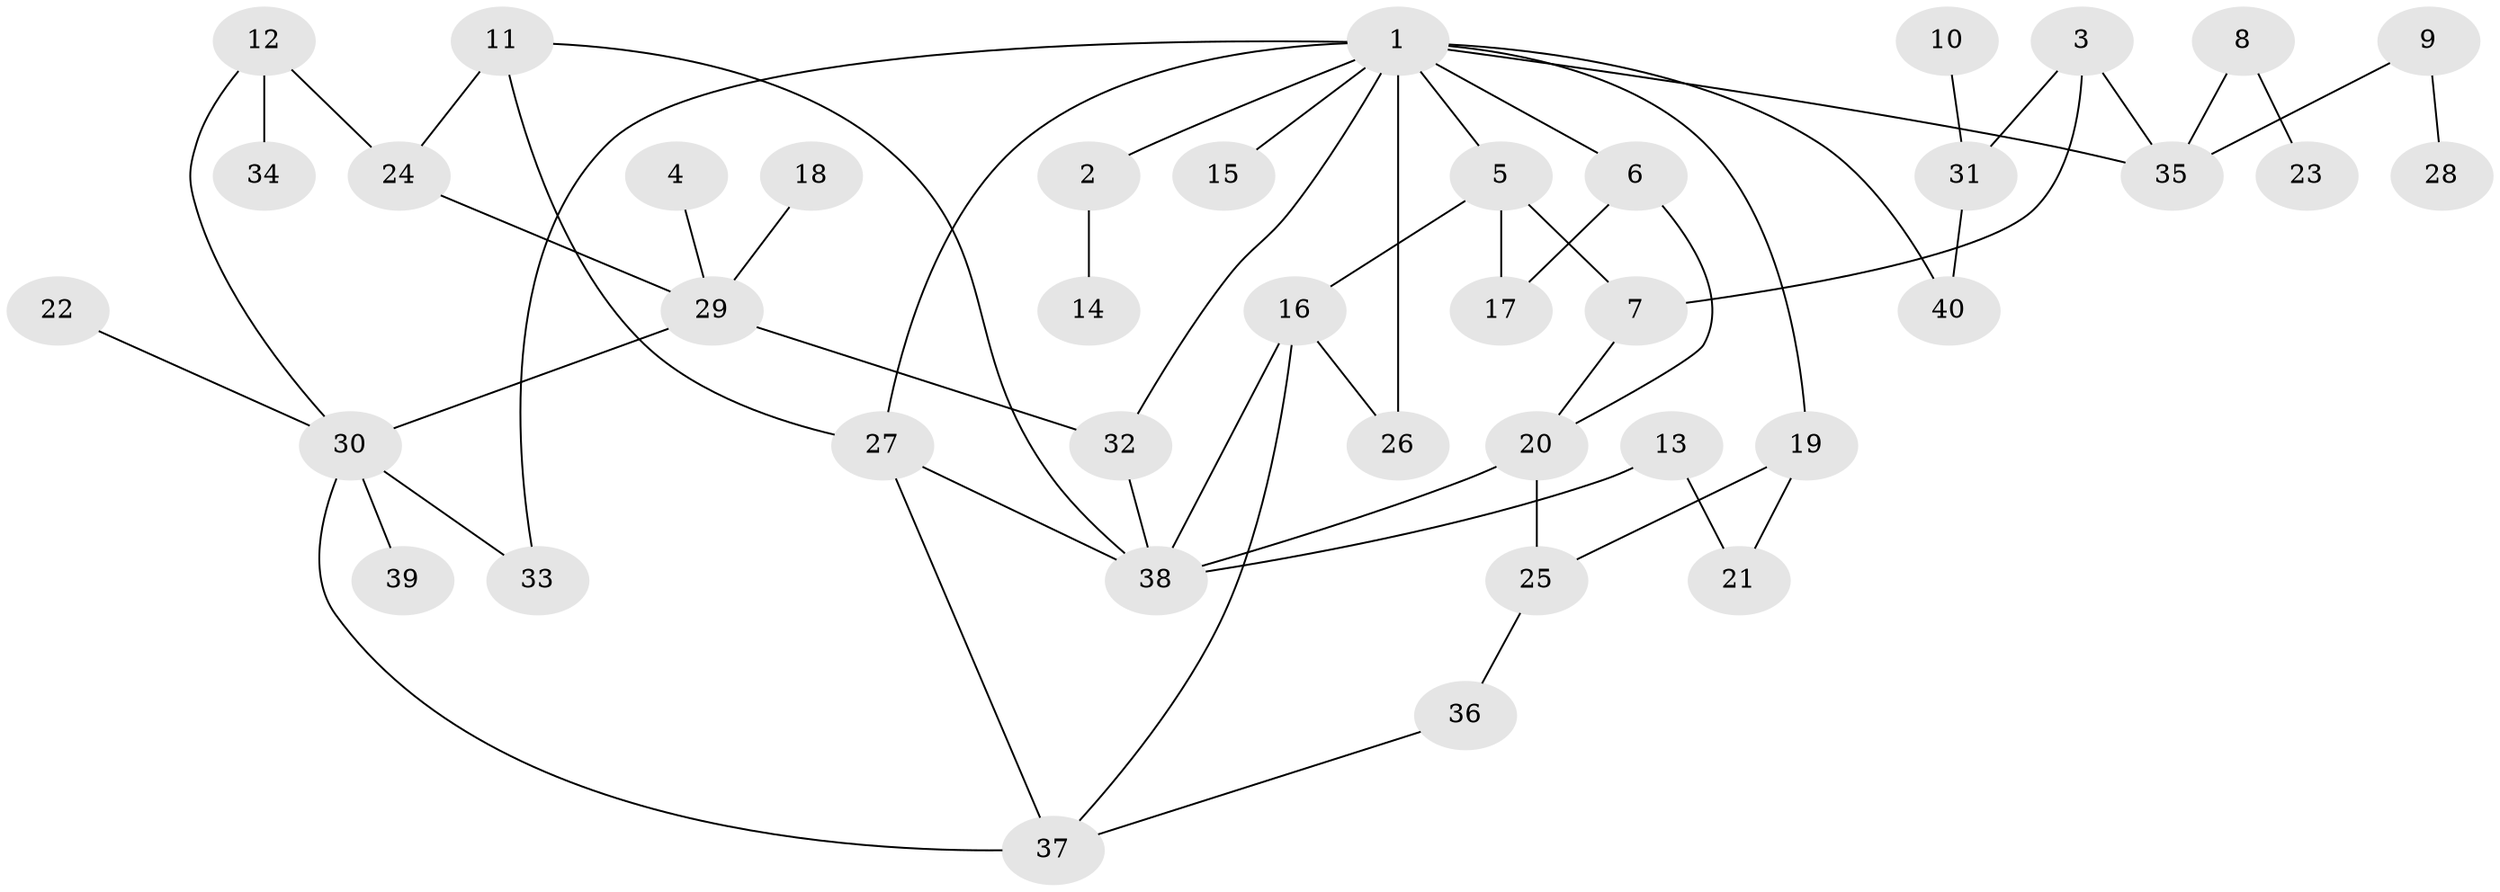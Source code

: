 // original degree distribution, {4: 0.1518987341772152, 6: 0.02531645569620253, 2: 0.3670886075949367, 5: 0.0379746835443038, 3: 0.11392405063291139, 7: 0.012658227848101266, 1: 0.2911392405063291}
// Generated by graph-tools (version 1.1) at 2025/25/03/09/25 03:25:26]
// undirected, 40 vertices, 56 edges
graph export_dot {
graph [start="1"]
  node [color=gray90,style=filled];
  1;
  2;
  3;
  4;
  5;
  6;
  7;
  8;
  9;
  10;
  11;
  12;
  13;
  14;
  15;
  16;
  17;
  18;
  19;
  20;
  21;
  22;
  23;
  24;
  25;
  26;
  27;
  28;
  29;
  30;
  31;
  32;
  33;
  34;
  35;
  36;
  37;
  38;
  39;
  40;
  1 -- 2 [weight=1.0];
  1 -- 5 [weight=1.0];
  1 -- 6 [weight=1.0];
  1 -- 15 [weight=1.0];
  1 -- 19 [weight=1.0];
  1 -- 26 [weight=1.0];
  1 -- 27 [weight=1.0];
  1 -- 32 [weight=1.0];
  1 -- 33 [weight=1.0];
  1 -- 35 [weight=1.0];
  1 -- 40 [weight=1.0];
  2 -- 14 [weight=1.0];
  3 -- 7 [weight=1.0];
  3 -- 31 [weight=1.0];
  3 -- 35 [weight=1.0];
  4 -- 29 [weight=1.0];
  5 -- 7 [weight=1.0];
  5 -- 16 [weight=1.0];
  5 -- 17 [weight=1.0];
  6 -- 17 [weight=1.0];
  6 -- 20 [weight=1.0];
  7 -- 20 [weight=1.0];
  8 -- 23 [weight=1.0];
  8 -- 35 [weight=1.0];
  9 -- 28 [weight=1.0];
  9 -- 35 [weight=1.0];
  10 -- 31 [weight=1.0];
  11 -- 24 [weight=1.0];
  11 -- 27 [weight=1.0];
  11 -- 38 [weight=1.0];
  12 -- 24 [weight=1.0];
  12 -- 30 [weight=1.0];
  12 -- 34 [weight=1.0];
  13 -- 21 [weight=1.0];
  13 -- 38 [weight=1.0];
  16 -- 26 [weight=1.0];
  16 -- 37 [weight=1.0];
  16 -- 38 [weight=1.0];
  18 -- 29 [weight=1.0];
  19 -- 21 [weight=1.0];
  19 -- 25 [weight=1.0];
  20 -- 25 [weight=1.0];
  20 -- 38 [weight=1.0];
  22 -- 30 [weight=1.0];
  24 -- 29 [weight=1.0];
  25 -- 36 [weight=1.0];
  27 -- 37 [weight=1.0];
  27 -- 38 [weight=1.0];
  29 -- 30 [weight=1.0];
  29 -- 32 [weight=1.0];
  30 -- 33 [weight=1.0];
  30 -- 37 [weight=1.0];
  30 -- 39 [weight=1.0];
  31 -- 40 [weight=1.0];
  32 -- 38 [weight=1.0];
  36 -- 37 [weight=1.0];
}
